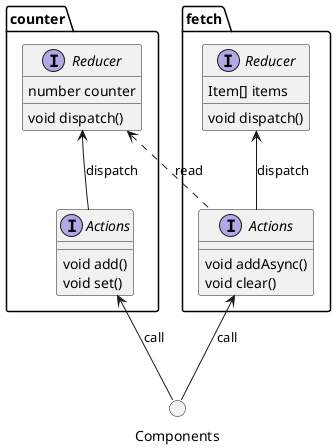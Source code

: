 @startuml context

() Components


interface counter.Actions {
  void add()
  void set()
}

interface counter.Reducer {
  number counter
  void dispatch()
}

interface fetch.Actions {
  void addAsync()
  void clear()
}

interface fetch.Reducer {
  Item[] items
  void dispatch()
}

counter.Actions <-- Components : call
fetch.Actions <-- Components : call

counter.Reducer <-- counter.Actions : dispatch
fetch.Reducer <-- fetch.Actions : dispatch
counter.Reducer <.. fetch.Actions : read


@enduml
